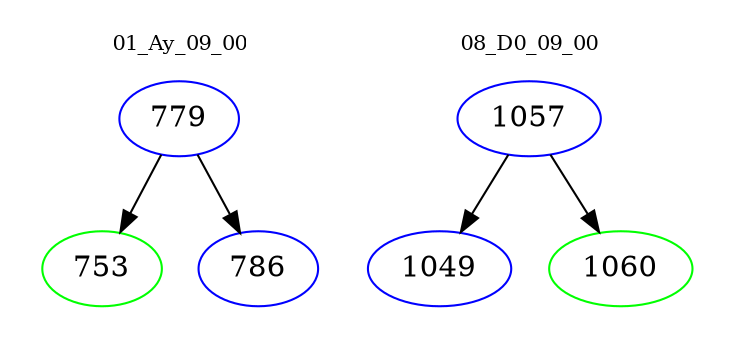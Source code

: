 digraph{
subgraph cluster_0 {
color = white
label = "01_Ay_09_00";
fontsize=10;
T0_779 [label="779", color="blue"]
T0_779 -> T0_753 [color="black"]
T0_753 [label="753", color="green"]
T0_779 -> T0_786 [color="black"]
T0_786 [label="786", color="blue"]
}
subgraph cluster_1 {
color = white
label = "08_D0_09_00";
fontsize=10;
T1_1057 [label="1057", color="blue"]
T1_1057 -> T1_1049 [color="black"]
T1_1049 [label="1049", color="blue"]
T1_1057 -> T1_1060 [color="black"]
T1_1060 [label="1060", color="green"]
}
}
